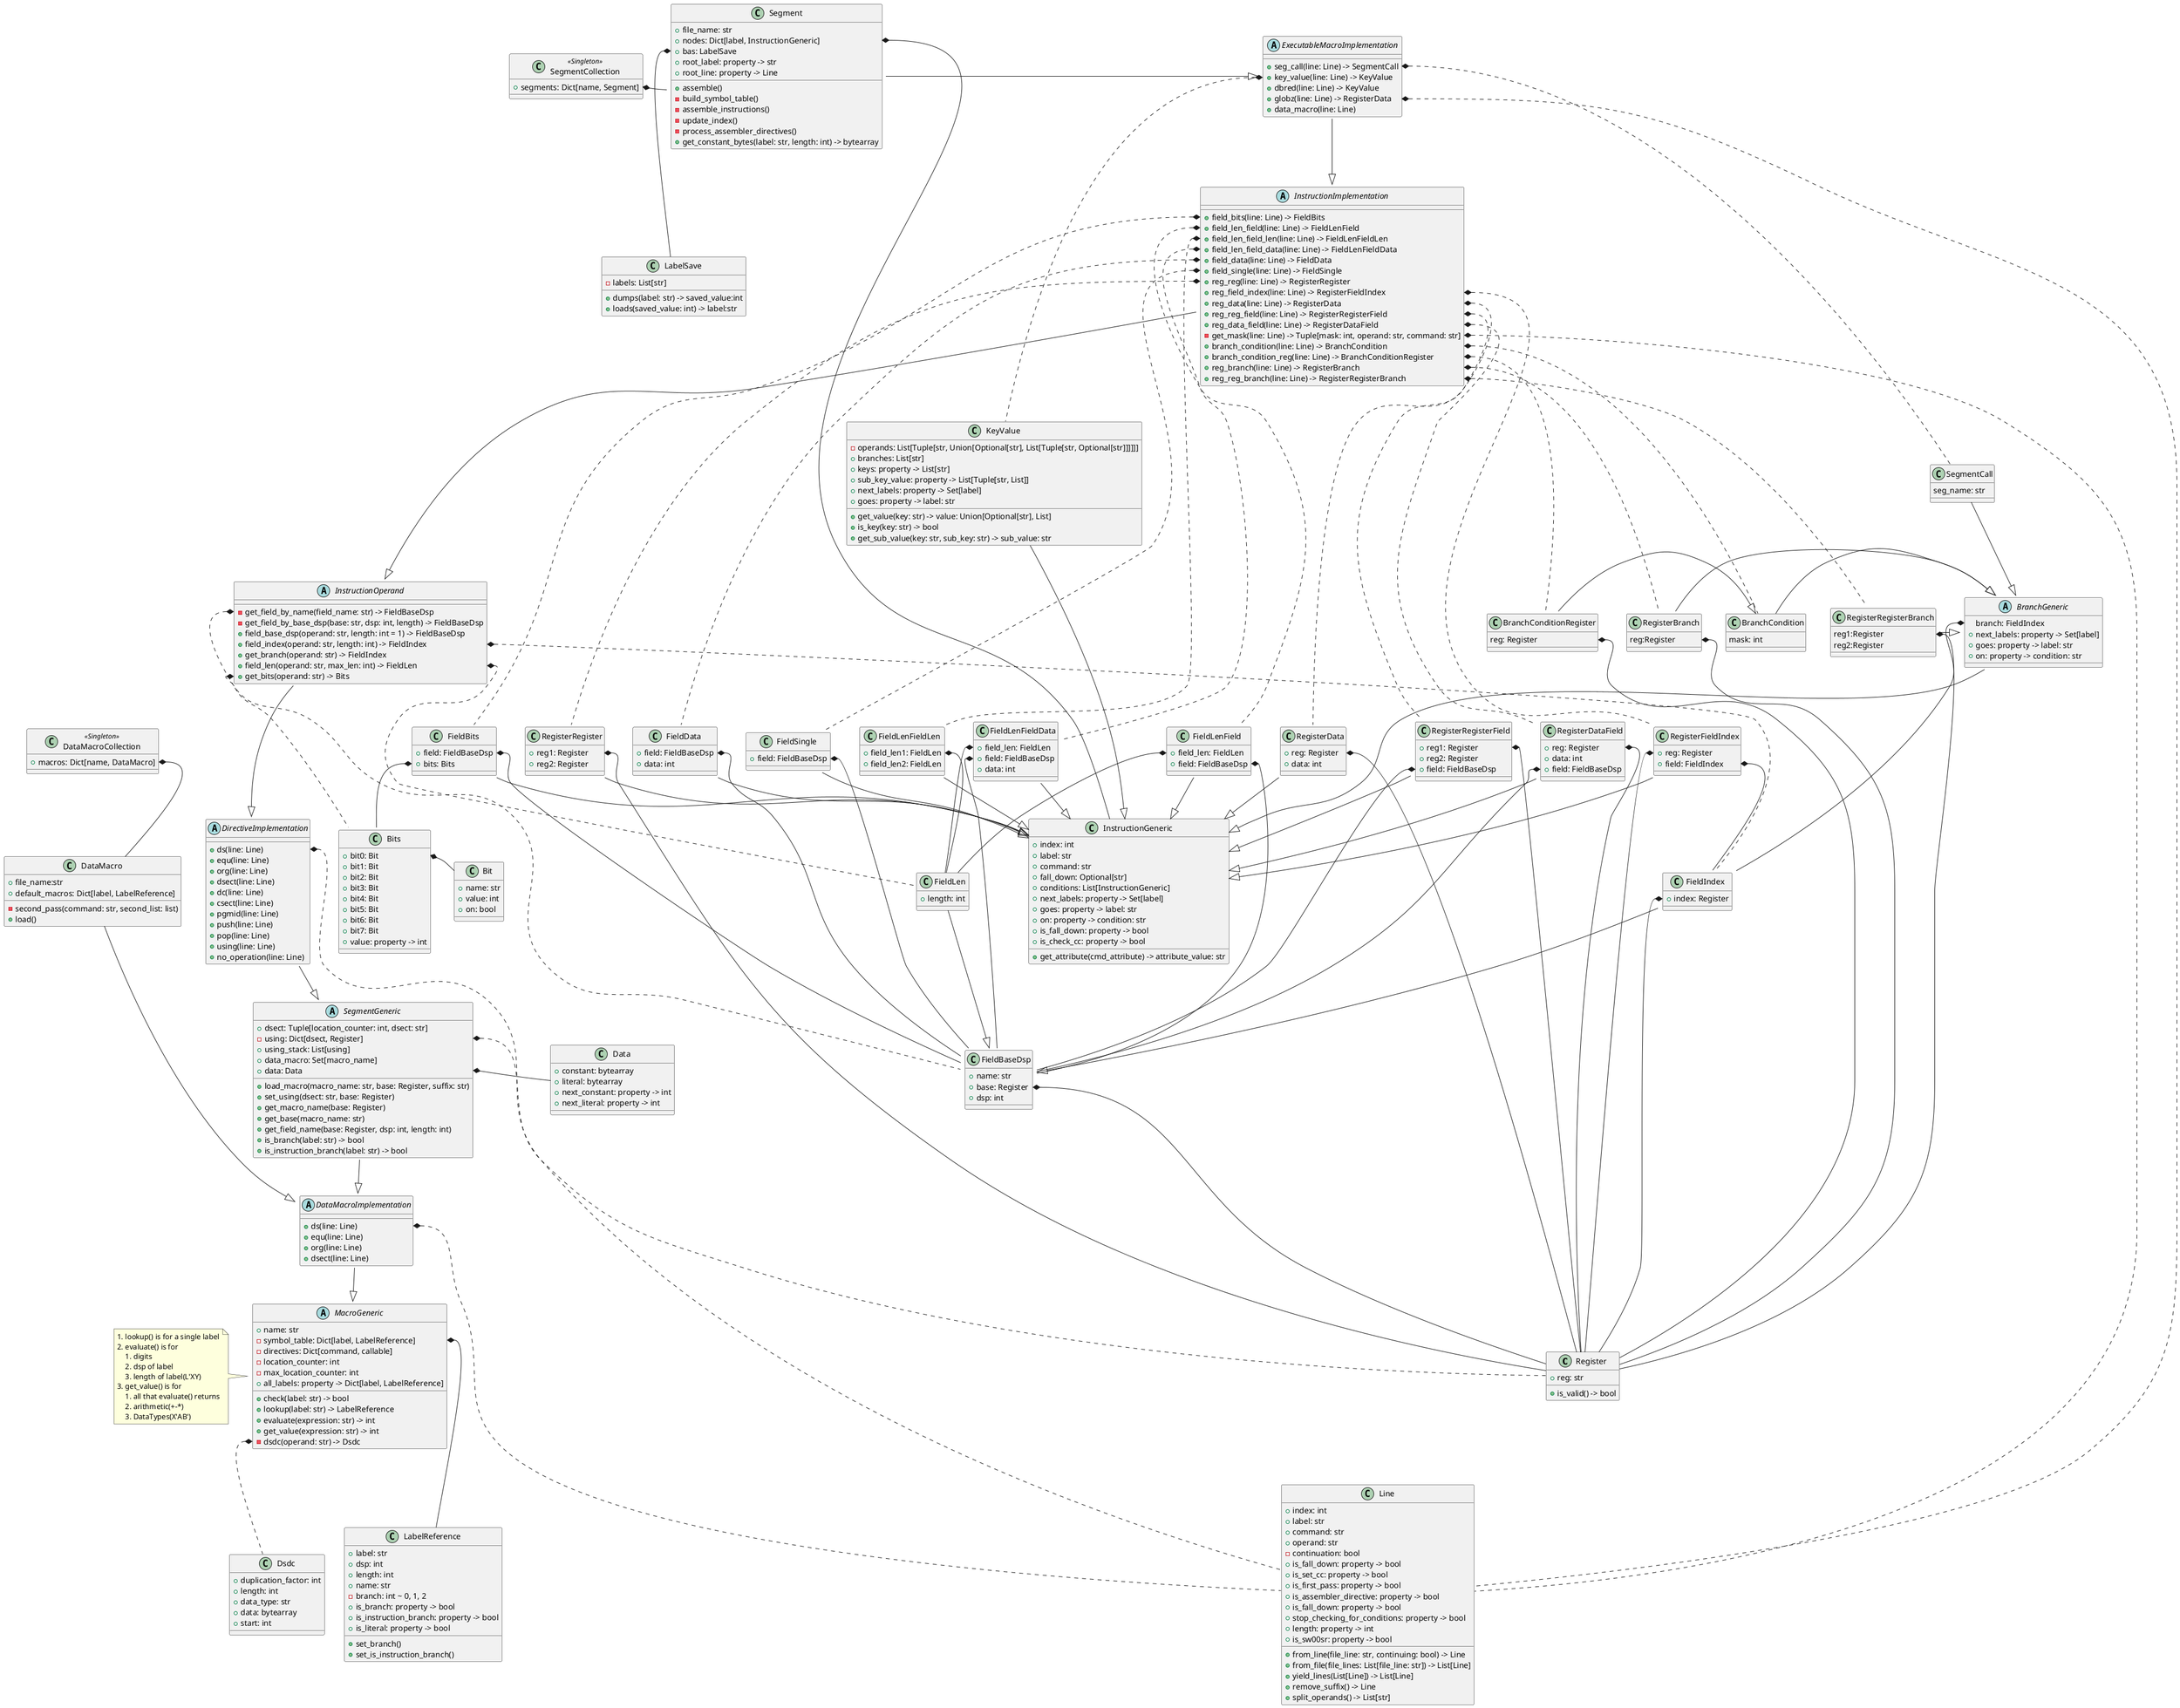 @startuml

class Register {
    +reg: str
    +is_valid() -> bool
}


class Line {
    +index: int
    +label: str
    +command: str
    +operand: str
    -continuation: bool
    +is_fall_down: property -> bool
    +is_set_cc: property -> bool
    +is_first_pass: property -> bool
    +is_assembler_directive: property -> bool
    +is_fall_down: property -> bool
    +stop_checking_for_conditions: property -> bool
    +length: property -> int
    +is_sw00sr: property -> bool
    +from_line(file_line: str, continuing: bool) -> Line
    +from_file(file_lines: List[file_line: str]) -> List[Line]
    +yield_lines(List[Line]) -> List[Line]
    +remove_suffix() -> Line
    +split_operands() -> List[str] 
}

class LabelReference {
    +label: str
    +dsp: int
    +length: int
    +name: str
    -branch: int ~ 0, 1, 2
    +is_branch: property -> bool
    +is_instruction_branch: property -> bool
    +is_literal: property -> bool
    +set_branch()
    +set_is_instruction_branch()
}

class Dsdc {
    +duplication_factor: int
    +length: int
    +data_type: str
    +data: bytearray
    +start: int
}

abstract class MacroGeneric {
    +name: str
    -symbol_table: Dict[label, LabelReference]
    -directives: Dict[command, callable]
    -location_counter: int
    -max_location_counter: int
    +all_labels: property -> Dict[label, LabelReference]
    +check(label: str) -> bool
    +lookup(label: str) -> LabelReference
    +evaluate(expression: str) -> int
    +get_value(expression: str) -> int
    -dsdc(operand: str) -> Dsdc
}
note left
# lookup() is for a single label
# evaluate() is for
## digits
## dsp of label
## length of label(L'XY)
# get_value() is for
## all that evaluate() returns
## arithmetic(+-*)
## DataTypes(X'AB')
end note

MacroGeneric::symbol_table *-- LabelReference
MacroGeneric::dsdc *.. Dsdc

abstract class DataMacroImplementation {
    +ds(line: Line)
    +equ(line: Line)
    +org(line: Line)
    +dsect(line: Line)
}
DataMacroImplementation --|>  MacroGeneric
DataMacroImplementation::Line *... Line

class DataMacro {
    +file_name:str
    +default_macros: Dict[label, LabelReference]
    -second_pass(command: str, second_list: list)
    +load()
}
DataMacro ---|>  DataMacroImplementation

class Data {
    +constant: bytearray
    +literal: bytearray
    +next_constant: property -> int
    +next_literal: property -> int
}


abstract class SegmentGeneric {
    +dsect: Tuple[location_counter: int, dsect: str]
    -using: Dict[dsect, Register]
    +using_stack: List[using]
    +data_macro: Set[macro_name]
    +data: Data
    +load_macro(macro_name: str, base: Register, suffix: str)
    +set_using(dsect: str, base: Register)
    +get_macro_name(base: Register)
    +get_base(macro_name: str)
    +get_field_name(base: Register, dsp: int, length: int)
    +is_branch(label: str) -> bool
    +is_instruction_branch(label: str) -> bool
}

SegmentGeneric --|> DataMacroImplementation
SegmentGeneric::Register *... Register
SegmentGeneric::Data *- Data

abstract class DirectiveImplementation {
    +ds(line: Line)
    +equ(line: Line)
    +org(line: Line)
    +dsect(line: Line)
    +dc(line: Line)
    +csect(line: Line)
    +pgmid(line: Line)
    +push(line: Line)
    +pop(line: Line)
    +using(line: Line)
    +no_operation(line: Line)
}

DirectiveImplementation --|> SegmentGeneric
DirectiveImplementation::Line *... Line

abstract class InstructionOperand {
    -get_field_by_name(field_name: str) -> FieldBaseDsp
    -get_field_by_base_dsp(base: str, dsp: int, length) -> FieldBaseDsp
    +field_base_dsp(operand: str, length: int = 1) -> FieldBaseDsp
    +field_index(operand: str, length: int) -> FieldIndex
    +get_branch(operand: str) -> FieldIndex
    +field_len(operand: str, max_len: int) -> FieldLen
    +get_bits(operand: str) -> Bits
}

InstructionOperand ---|> DirectiveImplementation
InstructionOperand::FieldBaseDsp *... FieldBaseDsp
InstructionOperand::FieldIndex *... FieldIndex
InstructionOperand::FieldLen *... FieldLen
InstructionOperand::Bits *... Bits

class FieldBaseDsp {
    +name: str
    +base: Register
    +dsp: int
}

FieldBaseDsp::Register *-- Register

class FieldIndex {
    +index: Register
}

FieldIndex --|> FieldBaseDsp
FieldIndex::Register *-- Register


class FieldLen {
    +length: int
}

FieldLen --|> FieldBaseDsp

class Bit {
    +name: str
    +value: int
    +on: bool
}

class Bits {
    +bit0: Bit
    +bit1: Bit
    +bit2: Bit
    +bit3: Bit
    +bit4: Bit
    +bit5: Bit
    +bit6: Bit
    +bit7: Bit
    +value: property -> int
}

Bits::Bit *- Bit


abstract class InstructionImplementation {
    +field_bits(line: Line) -> FieldBits
    +field_len_field(line: Line) -> FieldLenField
    +field_len_field_len(line: Line) -> FieldLenFieldLen
    +field_len_field_data(line: Line) -> FieldLenFieldData
    +field_data(line: Line) -> FieldData
    +field_single(line: Line) -> FieldSingle
    +reg_reg(line: Line) -> RegisterRegister
    +reg_field_index(line: Line) -> RegisterFieldIndex
    +reg_data(line: Line) -> RegisterData
    +reg_reg_field(line: Line) -> RegisterRegisterField
    +reg_data_field(line: Line) -> RegisterDataField
    -get_mask(line: Line) -> Tuple[mask: int, operand: str, command: str]
    +branch_condition(line: Line) -> BranchCondition
    +branch_condition_reg(line: Line) -> BranchConditionRegister
    +reg_branch(line: Line) -> RegisterBranch
    +reg_reg_branch(line: Line) -> RegisterRegisterBranch
}

InstructionImplementation::FieldBits *... FieldBits
InstructionImplementation::FieldLenField *... FieldLenField
InstructionImplementation::FieldLenFieldData *... FieldLenFieldData
InstructionImplementation::FieldLenFieldLen *... FieldLenFieldLen
InstructionImplementation::FieldData *... FieldData
InstructionImplementation::FieldSingle *... FieldSingle
InstructionImplementation::RegisterRegister *... RegisterRegister
InstructionImplementation::RegisterFieldIndex *... RegisterFieldIndex
InstructionImplementation::RegisterData *... RegisterData
InstructionImplementation::RegisterRegisterField *... RegisterRegisterField
InstructionImplementation::RegisterDataField *... RegisterDataField
InstructionImplementation::BranchCondition *... BranchCondition
InstructionImplementation::BranchConditionRegister *... BranchConditionRegister
InstructionImplementation::RegisterBranch *... RegisterBranch
InstructionImplementation::RegisterRegisterBranch *... RegisterRegisterBranch
InstructionImplementation::Line *... Line
InstructionImplementation ---|> InstructionOperand

class InstructionGeneric {
    +index: int
    +label: str
    +command: str
    +fall_down: Optional[str]
    +conditions: List[InstructionGeneric]
    +next_labels: property -> Set[label]
    +goes: property -> label: str
    +on: property -> condition: str
    +is_fall_down: property -> bool
    +is_check_cc: property -> bool
    +get_attribute(cmd_attribute) -> attribute_value: str
}

class FieldBits {
    +field: FieldBaseDsp
    +bits: Bits
}

FieldBits::field *-- FieldBaseDsp
FieldBits::Bits *-- Bits
FieldBits --|> InstructionGeneric

class FieldLenField {
    +field_len: FieldLen
    +field: FieldBaseDsp
}

FieldLenField::FieldBaseDsp *-- FieldBaseDsp
FieldLenField::FieldLen *-- FieldLen
FieldLenField --|> InstructionGeneric

class FieldLenFieldLen {
    +field_len1: FieldLen
    +field_len2: FieldLen
}

FieldLenFieldLen::FieldLen *-- FieldLen
FieldLenFieldLen --|> InstructionGeneric

class FieldLenFieldData {
    +field_len: FieldLen
    +field: FieldBaseDsp
    +data: int
}

FieldLenFieldData::FieldBaseDsp *-- FieldBaseDsp
FieldLenFieldData::FieldLen *-- FieldLen
FieldLenFieldData --|> InstructionGeneric

class FieldData {
    +field: FieldBaseDsp
    +data: int
}

FieldData::FieldBaseDsp *-- FieldBaseDsp
FieldData --|> InstructionGeneric

class FieldSingle {
    +field: FieldBaseDsp
}

FieldSingle::FieldBaseDsp *-- FieldBaseDsp
FieldSingle --|> InstructionGeneric

class RegisterRegister {
    +reg1: Register
    +reg2: Register
}

RegisterRegister::Register *-- Register
RegisterRegister --|> InstructionGeneric

class RegisterFieldIndex {
    +reg: Register
    +field: FieldIndex
}

RegisterFieldIndex::Register *-- Register
RegisterFieldIndex::FieldIndex *-- FieldIndex
RegisterFieldIndex --|> InstructionGeneric

class RegisterData {
    +reg: Register
    +data: int
}

RegisterData::Register *-- Register
RegisterData --|> InstructionGeneric

class RegisterRegisterField {
    +reg1: Register
    +reg2: Register
    +field: FieldBaseDsp
}

RegisterRegisterField::Register *-- Register
RegisterRegisterField::FieldBaseDsp *-- FieldBaseDsp
RegisterRegisterField --|> InstructionGeneric

class RegisterDataField {
    +reg: Register
    +data: int
    +field: FieldBaseDsp
}

RegisterDataField::Register *-- Register
RegisterDataField::FieldBaseDsp *-- FieldBaseDsp
RegisterDataField --|> InstructionGeneric

abstract class BranchGeneric {
    branch: FieldIndex
    +next_labels: property -> Set[label]
    +goes: property -> label: str
    +on: property -> condition: str
}

BranchGeneric::FieldIndex *-- FieldIndex
BranchGeneric -|> InstructionGeneric

class BranchCondition {
    mask: int
}

BranchCondition -|> BranchGeneric

class BranchConditionRegister {
    reg: Register
}

BranchConditionRegister::Register *--- Register
BranchConditionRegister -|> BranchCondition

class RegisterBranch {
    reg:Register
}

RegisterBranch::Register *--- Register
RegisterBranch -|> BranchGeneric

class RegisterRegisterBranch {
    reg1:Register
    reg2:Register
}

RegisterRegisterBranch::Register *--- Register
RegisterRegisterBranch -|> BranchGeneric


abstract class ExecutableMacroImplementation {
    +seg_call(line: Line) -> SegmentCall
    +key_value(line: Line) -> KeyValue
    +dbred(line: Line) -> KeyValue
    +globz(line: Line) -> RegisterData
    +data_macro(line: Line)
}

ExecutableMacroImplementation --|> InstructionImplementation
ExecutableMacroImplementation::SegmentCall *... SegmentCall
ExecutableMacroImplementation::KeyValue *... KeyValue
ExecutableMacroImplementation::Line *... Line


class SegmentCall {
    seg_name: str
}

SegmentCall -|> BranchGeneric

class KeyValue {
    -operands: List[Tuple[str, Union[Optional[str], List[Tuple[str, Optional[str]]]]]]
    +branches: List[str]
    +keys: property -> List[str]
    +sub_key_value: property -> List[Tuple[str, List]]
    +next_labels: property -> Set[label]
    +goes: property -> label: str
    +get_value(key: str) -> value: Union[Optional[str], List]
    +is_key(key: str) -> bool
    +get_sub_value(key: str, sub_key: str) -> sub_value: str
}

KeyValue -|> InstructionGeneric

class LabelSave {
    -labels: List[str]
    +dumps(label: str) -> saved_value:int
    +loads(saved_value: int) -> label:str
}

class Segment {
    +file_name: str
    +nodes: Dict[label, InstructionGeneric]
    +bas: LabelSave
    +root_label: property -> str
    +root_line: property -> Line
    +assemble()
    -build_symbol_table()
    -assemble_instructions()
    -update_index()
    -process_assembler_directives()
    +get_constant_bytes(label: str, length: int) -> bytearray
}

Segment -|> ExecutableMacroImplementation
Segment::LabelSave *-- LabelSave
Segment::InstructionGeneric *---InstructionGeneric

class DataMacroCollection <<Singleton>> {
    +macros: Dict[name, DataMacro]
}

class SegmentCollection <<Singleton>> {
    +segments: Dict[name, Segment]
}

DataMacroCollection::DataMacro *-- DataMacro
SegmentCollection::Segment *- Segment
@enduml